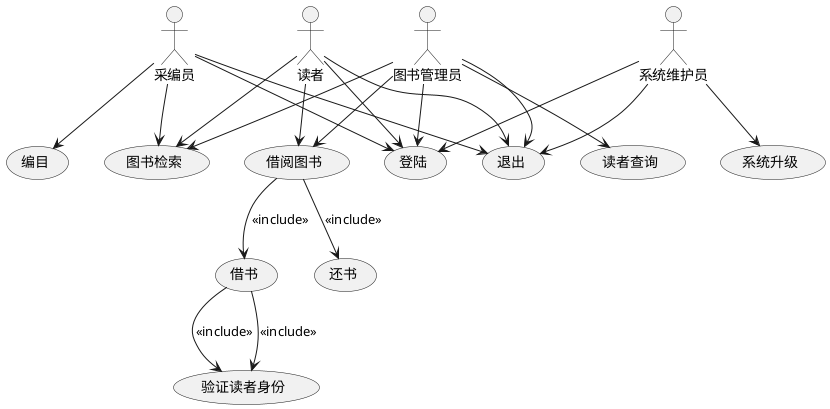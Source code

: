 @startuml
usecase (编目)
usecase (图书检索)
usecase (借阅图书)
usecase (读者查询)
usecase (登陆)
usecase (退出)
usecase (系统升级)
usecase (借书)
usecase (还书)
usecase (验证读者身份)
actor :采编员:
actor :读者:
actor :系统维护员:
actor :图书管理员:
:采编员: --> (编目)
:采编员: --> (图书检索)
:采编员: --> (登陆)
:采编员: --> (退出)

:读者: --> (图书检索)
:读者: --> (借阅图书)
:读者: --> (登陆)
:读者: --> (退出)

:图书管理员: --> (图书检索)
:图书管理员: --> (借阅图书)
:图书管理员: --> (读者查询)
:图书管理员: --> (登陆)
:图书管理员: --> (退出)

:系统维护员: --> (系统升级)
:系统维护员: --> (登陆)
:系统维护员: --> (退出)


(借阅图书) --> (借书) : <<include>>
(借阅图书) --> (还书) : <<include>>

(借书) --> (验证读者身份) : <<include>>
(借书) --> (验证读者身份) : <<include>>
@enduml